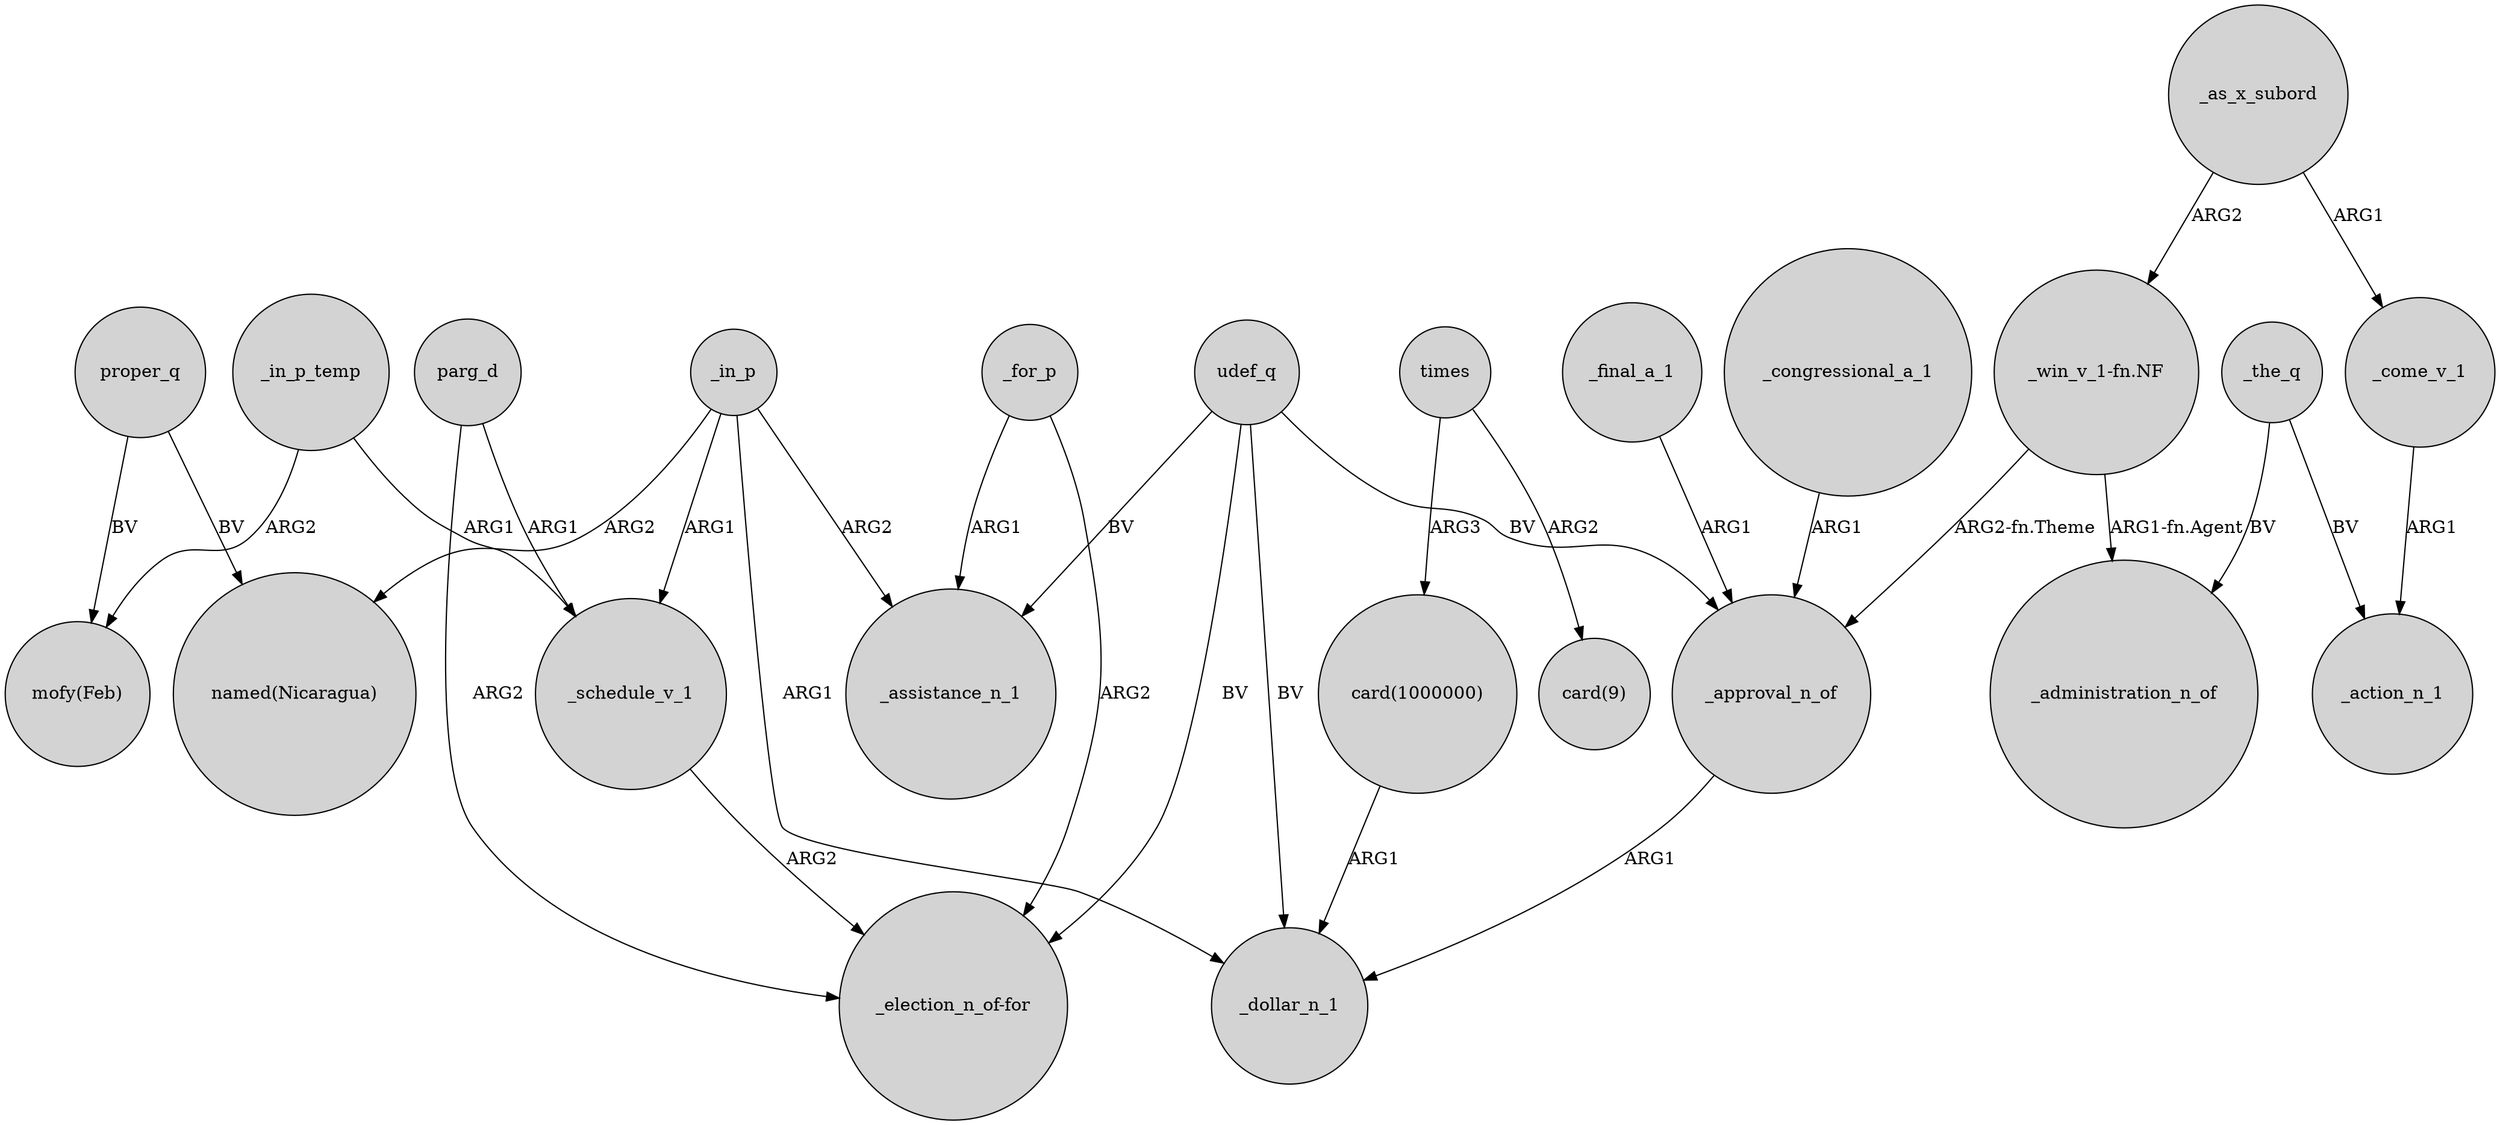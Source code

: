 digraph {
	node [shape=circle style=filled]
	_in_p -> "named(Nicaragua)" [label=ARG2]
	"card(1000000)" -> _dollar_n_1 [label=ARG1]
	parg_d -> "_election_n_of-for" [label=ARG2]
	_the_q -> _action_n_1 [label=BV]
	times -> "card(9)" [label=ARG2]
	_in_p_temp -> _schedule_v_1 [label=ARG1]
	udef_q -> "_election_n_of-for" [label=BV]
	_approval_n_of -> _dollar_n_1 [label=ARG1]
	_final_a_1 -> _approval_n_of [label=ARG1]
	_in_p -> _schedule_v_1 [label=ARG1]
	"_win_v_1-fn.NF" -> _administration_n_of [label="ARG1-fn.Agent"]
	_in_p -> _assistance_n_1 [label=ARG2]
	_for_p -> "_election_n_of-for" [label=ARG2]
	_congressional_a_1 -> _approval_n_of [label=ARG1]
	udef_q -> _assistance_n_1 [label=BV]
	_come_v_1 -> _action_n_1 [label=ARG1]
	times -> "card(1000000)" [label=ARG3]
	_as_x_subord -> _come_v_1 [label=ARG1]
	"_win_v_1-fn.NF" -> _approval_n_of [label="ARG2-fn.Theme"]
	_for_p -> _assistance_n_1 [label=ARG1]
	_in_p_temp -> "mofy(Feb)" [label=ARG2]
	proper_q -> "mofy(Feb)" [label=BV]
	_as_x_subord -> "_win_v_1-fn.NF" [label=ARG2]
	proper_q -> "named(Nicaragua)" [label=BV]
	_in_p -> _dollar_n_1 [label=ARG1]
	parg_d -> _schedule_v_1 [label=ARG1]
	udef_q -> _approval_n_of [label=BV]
	_the_q -> _administration_n_of [label=BV]
	_schedule_v_1 -> "_election_n_of-for" [label=ARG2]
	udef_q -> _dollar_n_1 [label=BV]
}
